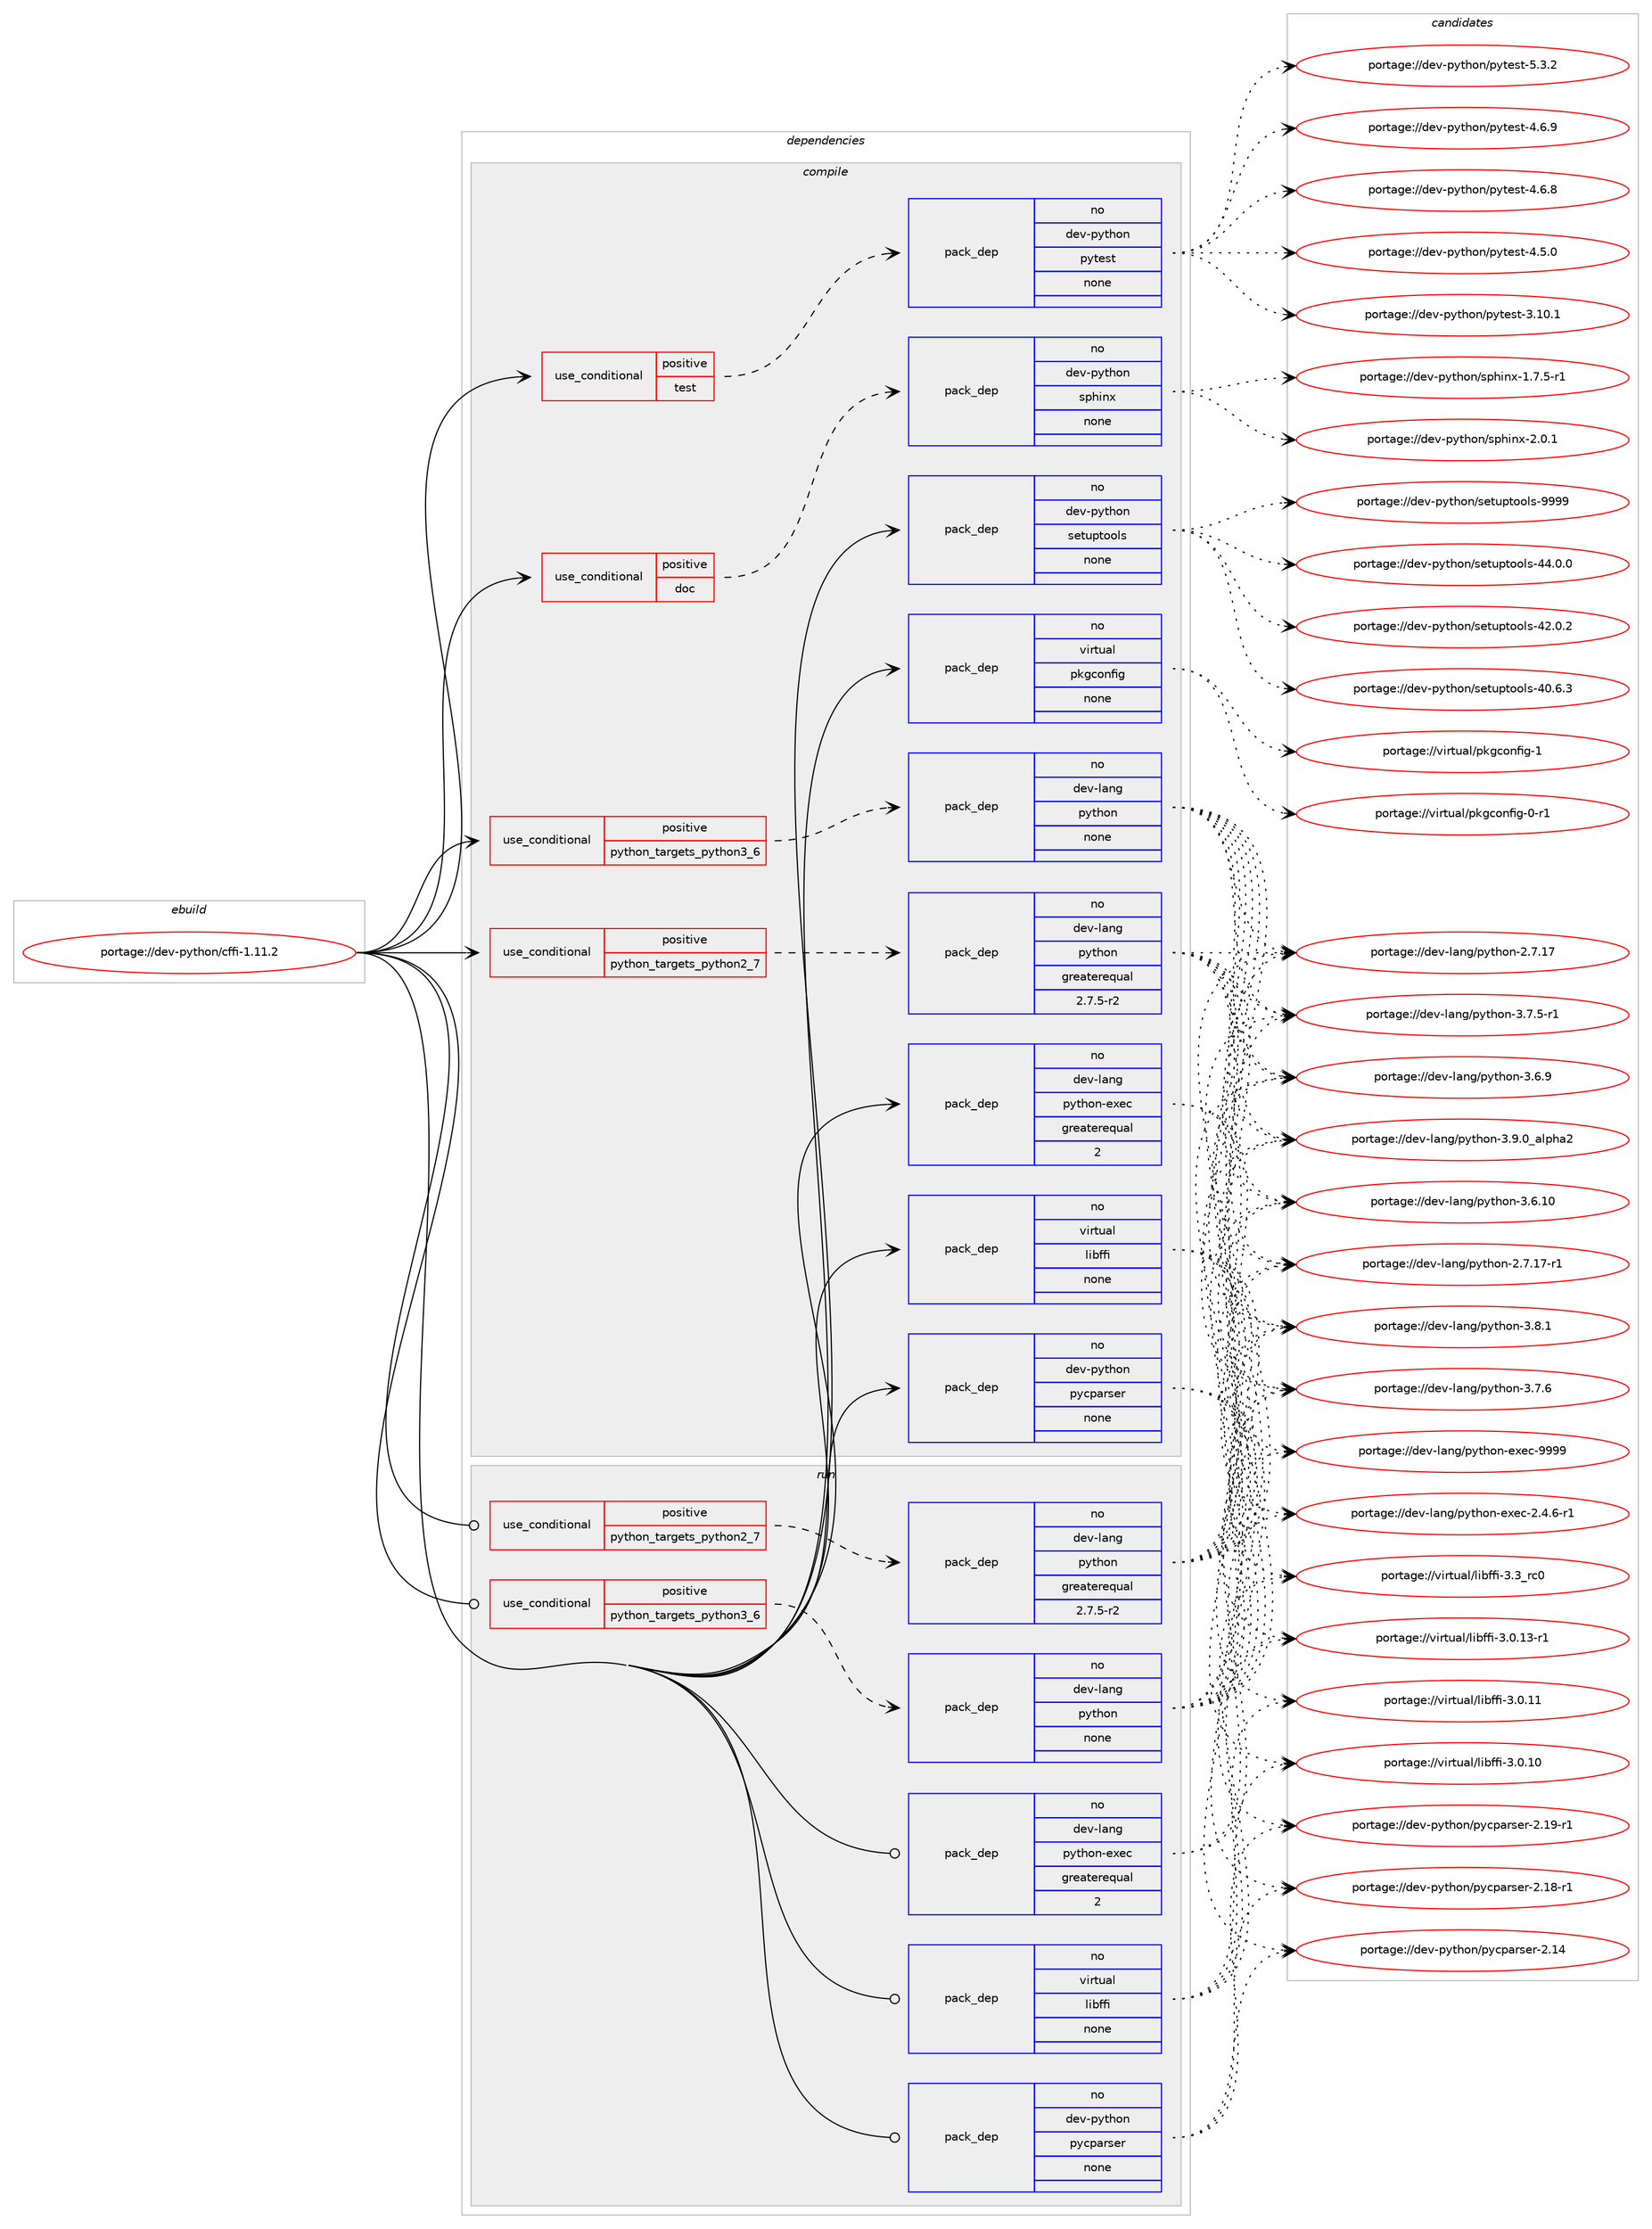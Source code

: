 digraph prolog {

# *************
# Graph options
# *************

newrank=true;
concentrate=true;
compound=true;
graph [rankdir=LR,fontname=Helvetica,fontsize=10,ranksep=1.5];#, ranksep=2.5, nodesep=0.2];
edge  [arrowhead=vee];
node  [fontname=Helvetica,fontsize=10];

# **********
# The ebuild
# **********

subgraph cluster_leftcol {
color=gray;
label=<<i>ebuild</i>>;
id [label="portage://dev-python/cffi-1.11.2", color=red, width=4, href="../dev-python/cffi-1.11.2.svg"];
}

# ****************
# The dependencies
# ****************

subgraph cluster_midcol {
color=gray;
label=<<i>dependencies</i>>;
subgraph cluster_compile {
fillcolor="#eeeeee";
style=filled;
label=<<i>compile</i>>;
subgraph cond117944 {
dependency467694 [label=<<TABLE BORDER="0" CELLBORDER="1" CELLSPACING="0" CELLPADDING="4"><TR><TD ROWSPAN="3" CELLPADDING="10">use_conditional</TD></TR><TR><TD>positive</TD></TR><TR><TD>doc</TD></TR></TABLE>>, shape=none, color=red];
subgraph pack344743 {
dependency467695 [label=<<TABLE BORDER="0" CELLBORDER="1" CELLSPACING="0" CELLPADDING="4" WIDTH="220"><TR><TD ROWSPAN="6" CELLPADDING="30">pack_dep</TD></TR><TR><TD WIDTH="110">no</TD></TR><TR><TD>dev-python</TD></TR><TR><TD>sphinx</TD></TR><TR><TD>none</TD></TR><TR><TD></TD></TR></TABLE>>, shape=none, color=blue];
}
dependency467694:e -> dependency467695:w [weight=20,style="dashed",arrowhead="vee"];
}
id:e -> dependency467694:w [weight=20,style="solid",arrowhead="vee"];
subgraph cond117945 {
dependency467696 [label=<<TABLE BORDER="0" CELLBORDER="1" CELLSPACING="0" CELLPADDING="4"><TR><TD ROWSPAN="3" CELLPADDING="10">use_conditional</TD></TR><TR><TD>positive</TD></TR><TR><TD>python_targets_python2_7</TD></TR></TABLE>>, shape=none, color=red];
subgraph pack344744 {
dependency467697 [label=<<TABLE BORDER="0" CELLBORDER="1" CELLSPACING="0" CELLPADDING="4" WIDTH="220"><TR><TD ROWSPAN="6" CELLPADDING="30">pack_dep</TD></TR><TR><TD WIDTH="110">no</TD></TR><TR><TD>dev-lang</TD></TR><TR><TD>python</TD></TR><TR><TD>greaterequal</TD></TR><TR><TD>2.7.5-r2</TD></TR></TABLE>>, shape=none, color=blue];
}
dependency467696:e -> dependency467697:w [weight=20,style="dashed",arrowhead="vee"];
}
id:e -> dependency467696:w [weight=20,style="solid",arrowhead="vee"];
subgraph cond117946 {
dependency467698 [label=<<TABLE BORDER="0" CELLBORDER="1" CELLSPACING="0" CELLPADDING="4"><TR><TD ROWSPAN="3" CELLPADDING="10">use_conditional</TD></TR><TR><TD>positive</TD></TR><TR><TD>python_targets_python3_6</TD></TR></TABLE>>, shape=none, color=red];
subgraph pack344745 {
dependency467699 [label=<<TABLE BORDER="0" CELLBORDER="1" CELLSPACING="0" CELLPADDING="4" WIDTH="220"><TR><TD ROWSPAN="6" CELLPADDING="30">pack_dep</TD></TR><TR><TD WIDTH="110">no</TD></TR><TR><TD>dev-lang</TD></TR><TR><TD>python</TD></TR><TR><TD>none</TD></TR><TR><TD></TD></TR></TABLE>>, shape=none, color=blue];
}
dependency467698:e -> dependency467699:w [weight=20,style="dashed",arrowhead="vee"];
}
id:e -> dependency467698:w [weight=20,style="solid",arrowhead="vee"];
subgraph cond117947 {
dependency467700 [label=<<TABLE BORDER="0" CELLBORDER="1" CELLSPACING="0" CELLPADDING="4"><TR><TD ROWSPAN="3" CELLPADDING="10">use_conditional</TD></TR><TR><TD>positive</TD></TR><TR><TD>test</TD></TR></TABLE>>, shape=none, color=red];
subgraph pack344746 {
dependency467701 [label=<<TABLE BORDER="0" CELLBORDER="1" CELLSPACING="0" CELLPADDING="4" WIDTH="220"><TR><TD ROWSPAN="6" CELLPADDING="30">pack_dep</TD></TR><TR><TD WIDTH="110">no</TD></TR><TR><TD>dev-python</TD></TR><TR><TD>pytest</TD></TR><TR><TD>none</TD></TR><TR><TD></TD></TR></TABLE>>, shape=none, color=blue];
}
dependency467700:e -> dependency467701:w [weight=20,style="dashed",arrowhead="vee"];
}
id:e -> dependency467700:w [weight=20,style="solid",arrowhead="vee"];
subgraph pack344747 {
dependency467702 [label=<<TABLE BORDER="0" CELLBORDER="1" CELLSPACING="0" CELLPADDING="4" WIDTH="220"><TR><TD ROWSPAN="6" CELLPADDING="30">pack_dep</TD></TR><TR><TD WIDTH="110">no</TD></TR><TR><TD>dev-lang</TD></TR><TR><TD>python-exec</TD></TR><TR><TD>greaterequal</TD></TR><TR><TD>2</TD></TR></TABLE>>, shape=none, color=blue];
}
id:e -> dependency467702:w [weight=20,style="solid",arrowhead="vee"];
subgraph pack344748 {
dependency467703 [label=<<TABLE BORDER="0" CELLBORDER="1" CELLSPACING="0" CELLPADDING="4" WIDTH="220"><TR><TD ROWSPAN="6" CELLPADDING="30">pack_dep</TD></TR><TR><TD WIDTH="110">no</TD></TR><TR><TD>dev-python</TD></TR><TR><TD>pycparser</TD></TR><TR><TD>none</TD></TR><TR><TD></TD></TR></TABLE>>, shape=none, color=blue];
}
id:e -> dependency467703:w [weight=20,style="solid",arrowhead="vee"];
subgraph pack344749 {
dependency467704 [label=<<TABLE BORDER="0" CELLBORDER="1" CELLSPACING="0" CELLPADDING="4" WIDTH="220"><TR><TD ROWSPAN="6" CELLPADDING="30">pack_dep</TD></TR><TR><TD WIDTH="110">no</TD></TR><TR><TD>dev-python</TD></TR><TR><TD>setuptools</TD></TR><TR><TD>none</TD></TR><TR><TD></TD></TR></TABLE>>, shape=none, color=blue];
}
id:e -> dependency467704:w [weight=20,style="solid",arrowhead="vee"];
subgraph pack344750 {
dependency467705 [label=<<TABLE BORDER="0" CELLBORDER="1" CELLSPACING="0" CELLPADDING="4" WIDTH="220"><TR><TD ROWSPAN="6" CELLPADDING="30">pack_dep</TD></TR><TR><TD WIDTH="110">no</TD></TR><TR><TD>virtual</TD></TR><TR><TD>libffi</TD></TR><TR><TD>none</TD></TR><TR><TD></TD></TR></TABLE>>, shape=none, color=blue];
}
id:e -> dependency467705:w [weight=20,style="solid",arrowhead="vee"];
subgraph pack344751 {
dependency467706 [label=<<TABLE BORDER="0" CELLBORDER="1" CELLSPACING="0" CELLPADDING="4" WIDTH="220"><TR><TD ROWSPAN="6" CELLPADDING="30">pack_dep</TD></TR><TR><TD WIDTH="110">no</TD></TR><TR><TD>virtual</TD></TR><TR><TD>pkgconfig</TD></TR><TR><TD>none</TD></TR><TR><TD></TD></TR></TABLE>>, shape=none, color=blue];
}
id:e -> dependency467706:w [weight=20,style="solid",arrowhead="vee"];
}
subgraph cluster_compileandrun {
fillcolor="#eeeeee";
style=filled;
label=<<i>compile and run</i>>;
}
subgraph cluster_run {
fillcolor="#eeeeee";
style=filled;
label=<<i>run</i>>;
subgraph cond117948 {
dependency467707 [label=<<TABLE BORDER="0" CELLBORDER="1" CELLSPACING="0" CELLPADDING="4"><TR><TD ROWSPAN="3" CELLPADDING="10">use_conditional</TD></TR><TR><TD>positive</TD></TR><TR><TD>python_targets_python2_7</TD></TR></TABLE>>, shape=none, color=red];
subgraph pack344752 {
dependency467708 [label=<<TABLE BORDER="0" CELLBORDER="1" CELLSPACING="0" CELLPADDING="4" WIDTH="220"><TR><TD ROWSPAN="6" CELLPADDING="30">pack_dep</TD></TR><TR><TD WIDTH="110">no</TD></TR><TR><TD>dev-lang</TD></TR><TR><TD>python</TD></TR><TR><TD>greaterequal</TD></TR><TR><TD>2.7.5-r2</TD></TR></TABLE>>, shape=none, color=blue];
}
dependency467707:e -> dependency467708:w [weight=20,style="dashed",arrowhead="vee"];
}
id:e -> dependency467707:w [weight=20,style="solid",arrowhead="odot"];
subgraph cond117949 {
dependency467709 [label=<<TABLE BORDER="0" CELLBORDER="1" CELLSPACING="0" CELLPADDING="4"><TR><TD ROWSPAN="3" CELLPADDING="10">use_conditional</TD></TR><TR><TD>positive</TD></TR><TR><TD>python_targets_python3_6</TD></TR></TABLE>>, shape=none, color=red];
subgraph pack344753 {
dependency467710 [label=<<TABLE BORDER="0" CELLBORDER="1" CELLSPACING="0" CELLPADDING="4" WIDTH="220"><TR><TD ROWSPAN="6" CELLPADDING="30">pack_dep</TD></TR><TR><TD WIDTH="110">no</TD></TR><TR><TD>dev-lang</TD></TR><TR><TD>python</TD></TR><TR><TD>none</TD></TR><TR><TD></TD></TR></TABLE>>, shape=none, color=blue];
}
dependency467709:e -> dependency467710:w [weight=20,style="dashed",arrowhead="vee"];
}
id:e -> dependency467709:w [weight=20,style="solid",arrowhead="odot"];
subgraph pack344754 {
dependency467711 [label=<<TABLE BORDER="0" CELLBORDER="1" CELLSPACING="0" CELLPADDING="4" WIDTH="220"><TR><TD ROWSPAN="6" CELLPADDING="30">pack_dep</TD></TR><TR><TD WIDTH="110">no</TD></TR><TR><TD>dev-lang</TD></TR><TR><TD>python-exec</TD></TR><TR><TD>greaterequal</TD></TR><TR><TD>2</TD></TR></TABLE>>, shape=none, color=blue];
}
id:e -> dependency467711:w [weight=20,style="solid",arrowhead="odot"];
subgraph pack344755 {
dependency467712 [label=<<TABLE BORDER="0" CELLBORDER="1" CELLSPACING="0" CELLPADDING="4" WIDTH="220"><TR><TD ROWSPAN="6" CELLPADDING="30">pack_dep</TD></TR><TR><TD WIDTH="110">no</TD></TR><TR><TD>dev-python</TD></TR><TR><TD>pycparser</TD></TR><TR><TD>none</TD></TR><TR><TD></TD></TR></TABLE>>, shape=none, color=blue];
}
id:e -> dependency467712:w [weight=20,style="solid",arrowhead="odot"];
subgraph pack344756 {
dependency467713 [label=<<TABLE BORDER="0" CELLBORDER="1" CELLSPACING="0" CELLPADDING="4" WIDTH="220"><TR><TD ROWSPAN="6" CELLPADDING="30">pack_dep</TD></TR><TR><TD WIDTH="110">no</TD></TR><TR><TD>virtual</TD></TR><TR><TD>libffi</TD></TR><TR><TD>none</TD></TR><TR><TD></TD></TR></TABLE>>, shape=none, color=blue];
}
id:e -> dependency467713:w [weight=20,style="solid",arrowhead="odot"];
}
}

# **************
# The candidates
# **************

subgraph cluster_choices {
rank=same;
color=gray;
label=<<i>candidates</i>>;

subgraph choice344743 {
color=black;
nodesep=1;
choice1001011184511212111610411111047115112104105110120455046484649 [label="portage://dev-python/sphinx-2.0.1", color=red, width=4,href="../dev-python/sphinx-2.0.1.svg"];
choice10010111845112121116104111110471151121041051101204549465546534511449 [label="portage://dev-python/sphinx-1.7.5-r1", color=red, width=4,href="../dev-python/sphinx-1.7.5-r1.svg"];
dependency467695:e -> choice1001011184511212111610411111047115112104105110120455046484649:w [style=dotted,weight="100"];
dependency467695:e -> choice10010111845112121116104111110471151121041051101204549465546534511449:w [style=dotted,weight="100"];
}
subgraph choice344744 {
color=black;
nodesep=1;
choice10010111845108971101034711212111610411111045514657464895971081121049750 [label="portage://dev-lang/python-3.9.0_alpha2", color=red, width=4,href="../dev-lang/python-3.9.0_alpha2.svg"];
choice100101118451089711010347112121116104111110455146564649 [label="portage://dev-lang/python-3.8.1", color=red, width=4,href="../dev-lang/python-3.8.1.svg"];
choice100101118451089711010347112121116104111110455146554654 [label="portage://dev-lang/python-3.7.6", color=red, width=4,href="../dev-lang/python-3.7.6.svg"];
choice1001011184510897110103471121211161041111104551465546534511449 [label="portage://dev-lang/python-3.7.5-r1", color=red, width=4,href="../dev-lang/python-3.7.5-r1.svg"];
choice100101118451089711010347112121116104111110455146544657 [label="portage://dev-lang/python-3.6.9", color=red, width=4,href="../dev-lang/python-3.6.9.svg"];
choice10010111845108971101034711212111610411111045514654464948 [label="portage://dev-lang/python-3.6.10", color=red, width=4,href="../dev-lang/python-3.6.10.svg"];
choice100101118451089711010347112121116104111110455046554649554511449 [label="portage://dev-lang/python-2.7.17-r1", color=red, width=4,href="../dev-lang/python-2.7.17-r1.svg"];
choice10010111845108971101034711212111610411111045504655464955 [label="portage://dev-lang/python-2.7.17", color=red, width=4,href="../dev-lang/python-2.7.17.svg"];
dependency467697:e -> choice10010111845108971101034711212111610411111045514657464895971081121049750:w [style=dotted,weight="100"];
dependency467697:e -> choice100101118451089711010347112121116104111110455146564649:w [style=dotted,weight="100"];
dependency467697:e -> choice100101118451089711010347112121116104111110455146554654:w [style=dotted,weight="100"];
dependency467697:e -> choice1001011184510897110103471121211161041111104551465546534511449:w [style=dotted,weight="100"];
dependency467697:e -> choice100101118451089711010347112121116104111110455146544657:w [style=dotted,weight="100"];
dependency467697:e -> choice10010111845108971101034711212111610411111045514654464948:w [style=dotted,weight="100"];
dependency467697:e -> choice100101118451089711010347112121116104111110455046554649554511449:w [style=dotted,weight="100"];
dependency467697:e -> choice10010111845108971101034711212111610411111045504655464955:w [style=dotted,weight="100"];
}
subgraph choice344745 {
color=black;
nodesep=1;
choice10010111845108971101034711212111610411111045514657464895971081121049750 [label="portage://dev-lang/python-3.9.0_alpha2", color=red, width=4,href="../dev-lang/python-3.9.0_alpha2.svg"];
choice100101118451089711010347112121116104111110455146564649 [label="portage://dev-lang/python-3.8.1", color=red, width=4,href="../dev-lang/python-3.8.1.svg"];
choice100101118451089711010347112121116104111110455146554654 [label="portage://dev-lang/python-3.7.6", color=red, width=4,href="../dev-lang/python-3.7.6.svg"];
choice1001011184510897110103471121211161041111104551465546534511449 [label="portage://dev-lang/python-3.7.5-r1", color=red, width=4,href="../dev-lang/python-3.7.5-r1.svg"];
choice100101118451089711010347112121116104111110455146544657 [label="portage://dev-lang/python-3.6.9", color=red, width=4,href="../dev-lang/python-3.6.9.svg"];
choice10010111845108971101034711212111610411111045514654464948 [label="portage://dev-lang/python-3.6.10", color=red, width=4,href="../dev-lang/python-3.6.10.svg"];
choice100101118451089711010347112121116104111110455046554649554511449 [label="portage://dev-lang/python-2.7.17-r1", color=red, width=4,href="../dev-lang/python-2.7.17-r1.svg"];
choice10010111845108971101034711212111610411111045504655464955 [label="portage://dev-lang/python-2.7.17", color=red, width=4,href="../dev-lang/python-2.7.17.svg"];
dependency467699:e -> choice10010111845108971101034711212111610411111045514657464895971081121049750:w [style=dotted,weight="100"];
dependency467699:e -> choice100101118451089711010347112121116104111110455146564649:w [style=dotted,weight="100"];
dependency467699:e -> choice100101118451089711010347112121116104111110455146554654:w [style=dotted,weight="100"];
dependency467699:e -> choice1001011184510897110103471121211161041111104551465546534511449:w [style=dotted,weight="100"];
dependency467699:e -> choice100101118451089711010347112121116104111110455146544657:w [style=dotted,weight="100"];
dependency467699:e -> choice10010111845108971101034711212111610411111045514654464948:w [style=dotted,weight="100"];
dependency467699:e -> choice100101118451089711010347112121116104111110455046554649554511449:w [style=dotted,weight="100"];
dependency467699:e -> choice10010111845108971101034711212111610411111045504655464955:w [style=dotted,weight="100"];
}
subgraph choice344746 {
color=black;
nodesep=1;
choice1001011184511212111610411111047112121116101115116455346514650 [label="portage://dev-python/pytest-5.3.2", color=red, width=4,href="../dev-python/pytest-5.3.2.svg"];
choice1001011184511212111610411111047112121116101115116455246544657 [label="portage://dev-python/pytest-4.6.9", color=red, width=4,href="../dev-python/pytest-4.6.9.svg"];
choice1001011184511212111610411111047112121116101115116455246544656 [label="portage://dev-python/pytest-4.6.8", color=red, width=4,href="../dev-python/pytest-4.6.8.svg"];
choice1001011184511212111610411111047112121116101115116455246534648 [label="portage://dev-python/pytest-4.5.0", color=red, width=4,href="../dev-python/pytest-4.5.0.svg"];
choice100101118451121211161041111104711212111610111511645514649484649 [label="portage://dev-python/pytest-3.10.1", color=red, width=4,href="../dev-python/pytest-3.10.1.svg"];
dependency467701:e -> choice1001011184511212111610411111047112121116101115116455346514650:w [style=dotted,weight="100"];
dependency467701:e -> choice1001011184511212111610411111047112121116101115116455246544657:w [style=dotted,weight="100"];
dependency467701:e -> choice1001011184511212111610411111047112121116101115116455246544656:w [style=dotted,weight="100"];
dependency467701:e -> choice1001011184511212111610411111047112121116101115116455246534648:w [style=dotted,weight="100"];
dependency467701:e -> choice100101118451121211161041111104711212111610111511645514649484649:w [style=dotted,weight="100"];
}
subgraph choice344747 {
color=black;
nodesep=1;
choice10010111845108971101034711212111610411111045101120101994557575757 [label="portage://dev-lang/python-exec-9999", color=red, width=4,href="../dev-lang/python-exec-9999.svg"];
choice10010111845108971101034711212111610411111045101120101994550465246544511449 [label="portage://dev-lang/python-exec-2.4.6-r1", color=red, width=4,href="../dev-lang/python-exec-2.4.6-r1.svg"];
dependency467702:e -> choice10010111845108971101034711212111610411111045101120101994557575757:w [style=dotted,weight="100"];
dependency467702:e -> choice10010111845108971101034711212111610411111045101120101994550465246544511449:w [style=dotted,weight="100"];
}
subgraph choice344748 {
color=black;
nodesep=1;
choice1001011184511212111610411111047112121991129711411510111445504649574511449 [label="portage://dev-python/pycparser-2.19-r1", color=red, width=4,href="../dev-python/pycparser-2.19-r1.svg"];
choice1001011184511212111610411111047112121991129711411510111445504649564511449 [label="portage://dev-python/pycparser-2.18-r1", color=red, width=4,href="../dev-python/pycparser-2.18-r1.svg"];
choice100101118451121211161041111104711212199112971141151011144550464952 [label="portage://dev-python/pycparser-2.14", color=red, width=4,href="../dev-python/pycparser-2.14.svg"];
dependency467703:e -> choice1001011184511212111610411111047112121991129711411510111445504649574511449:w [style=dotted,weight="100"];
dependency467703:e -> choice1001011184511212111610411111047112121991129711411510111445504649564511449:w [style=dotted,weight="100"];
dependency467703:e -> choice100101118451121211161041111104711212199112971141151011144550464952:w [style=dotted,weight="100"];
}
subgraph choice344749 {
color=black;
nodesep=1;
choice10010111845112121116104111110471151011161171121161111111081154557575757 [label="portage://dev-python/setuptools-9999", color=red, width=4,href="../dev-python/setuptools-9999.svg"];
choice100101118451121211161041111104711510111611711211611111110811545525246484648 [label="portage://dev-python/setuptools-44.0.0", color=red, width=4,href="../dev-python/setuptools-44.0.0.svg"];
choice100101118451121211161041111104711510111611711211611111110811545525046484650 [label="portage://dev-python/setuptools-42.0.2", color=red, width=4,href="../dev-python/setuptools-42.0.2.svg"];
choice100101118451121211161041111104711510111611711211611111110811545524846544651 [label="portage://dev-python/setuptools-40.6.3", color=red, width=4,href="../dev-python/setuptools-40.6.3.svg"];
dependency467704:e -> choice10010111845112121116104111110471151011161171121161111111081154557575757:w [style=dotted,weight="100"];
dependency467704:e -> choice100101118451121211161041111104711510111611711211611111110811545525246484648:w [style=dotted,weight="100"];
dependency467704:e -> choice100101118451121211161041111104711510111611711211611111110811545525046484650:w [style=dotted,weight="100"];
dependency467704:e -> choice100101118451121211161041111104711510111611711211611111110811545524846544651:w [style=dotted,weight="100"];
}
subgraph choice344750 {
color=black;
nodesep=1;
choice11810511411611797108471081059810210210545514651951149948 [label="portage://virtual/libffi-3.3_rc0", color=red, width=4,href="../virtual/libffi-3.3_rc0.svg"];
choice118105114116117971084710810598102102105455146484649514511449 [label="portage://virtual/libffi-3.0.13-r1", color=red, width=4,href="../virtual/libffi-3.0.13-r1.svg"];
choice11810511411611797108471081059810210210545514648464949 [label="portage://virtual/libffi-3.0.11", color=red, width=4,href="../virtual/libffi-3.0.11.svg"];
choice11810511411611797108471081059810210210545514648464948 [label="portage://virtual/libffi-3.0.10", color=red, width=4,href="../virtual/libffi-3.0.10.svg"];
dependency467705:e -> choice11810511411611797108471081059810210210545514651951149948:w [style=dotted,weight="100"];
dependency467705:e -> choice118105114116117971084710810598102102105455146484649514511449:w [style=dotted,weight="100"];
dependency467705:e -> choice11810511411611797108471081059810210210545514648464949:w [style=dotted,weight="100"];
dependency467705:e -> choice11810511411611797108471081059810210210545514648464948:w [style=dotted,weight="100"];
}
subgraph choice344751 {
color=black;
nodesep=1;
choice1181051141161179710847112107103991111101021051034549 [label="portage://virtual/pkgconfig-1", color=red, width=4,href="../virtual/pkgconfig-1.svg"];
choice11810511411611797108471121071039911111010210510345484511449 [label="portage://virtual/pkgconfig-0-r1", color=red, width=4,href="../virtual/pkgconfig-0-r1.svg"];
dependency467706:e -> choice1181051141161179710847112107103991111101021051034549:w [style=dotted,weight="100"];
dependency467706:e -> choice11810511411611797108471121071039911111010210510345484511449:w [style=dotted,weight="100"];
}
subgraph choice344752 {
color=black;
nodesep=1;
choice10010111845108971101034711212111610411111045514657464895971081121049750 [label="portage://dev-lang/python-3.9.0_alpha2", color=red, width=4,href="../dev-lang/python-3.9.0_alpha2.svg"];
choice100101118451089711010347112121116104111110455146564649 [label="portage://dev-lang/python-3.8.1", color=red, width=4,href="../dev-lang/python-3.8.1.svg"];
choice100101118451089711010347112121116104111110455146554654 [label="portage://dev-lang/python-3.7.6", color=red, width=4,href="../dev-lang/python-3.7.6.svg"];
choice1001011184510897110103471121211161041111104551465546534511449 [label="portage://dev-lang/python-3.7.5-r1", color=red, width=4,href="../dev-lang/python-3.7.5-r1.svg"];
choice100101118451089711010347112121116104111110455146544657 [label="portage://dev-lang/python-3.6.9", color=red, width=4,href="../dev-lang/python-3.6.9.svg"];
choice10010111845108971101034711212111610411111045514654464948 [label="portage://dev-lang/python-3.6.10", color=red, width=4,href="../dev-lang/python-3.6.10.svg"];
choice100101118451089711010347112121116104111110455046554649554511449 [label="portage://dev-lang/python-2.7.17-r1", color=red, width=4,href="../dev-lang/python-2.7.17-r1.svg"];
choice10010111845108971101034711212111610411111045504655464955 [label="portage://dev-lang/python-2.7.17", color=red, width=4,href="../dev-lang/python-2.7.17.svg"];
dependency467708:e -> choice10010111845108971101034711212111610411111045514657464895971081121049750:w [style=dotted,weight="100"];
dependency467708:e -> choice100101118451089711010347112121116104111110455146564649:w [style=dotted,weight="100"];
dependency467708:e -> choice100101118451089711010347112121116104111110455146554654:w [style=dotted,weight="100"];
dependency467708:e -> choice1001011184510897110103471121211161041111104551465546534511449:w [style=dotted,weight="100"];
dependency467708:e -> choice100101118451089711010347112121116104111110455146544657:w [style=dotted,weight="100"];
dependency467708:e -> choice10010111845108971101034711212111610411111045514654464948:w [style=dotted,weight="100"];
dependency467708:e -> choice100101118451089711010347112121116104111110455046554649554511449:w [style=dotted,weight="100"];
dependency467708:e -> choice10010111845108971101034711212111610411111045504655464955:w [style=dotted,weight="100"];
}
subgraph choice344753 {
color=black;
nodesep=1;
choice10010111845108971101034711212111610411111045514657464895971081121049750 [label="portage://dev-lang/python-3.9.0_alpha2", color=red, width=4,href="../dev-lang/python-3.9.0_alpha2.svg"];
choice100101118451089711010347112121116104111110455146564649 [label="portage://dev-lang/python-3.8.1", color=red, width=4,href="../dev-lang/python-3.8.1.svg"];
choice100101118451089711010347112121116104111110455146554654 [label="portage://dev-lang/python-3.7.6", color=red, width=4,href="../dev-lang/python-3.7.6.svg"];
choice1001011184510897110103471121211161041111104551465546534511449 [label="portage://dev-lang/python-3.7.5-r1", color=red, width=4,href="../dev-lang/python-3.7.5-r1.svg"];
choice100101118451089711010347112121116104111110455146544657 [label="portage://dev-lang/python-3.6.9", color=red, width=4,href="../dev-lang/python-3.6.9.svg"];
choice10010111845108971101034711212111610411111045514654464948 [label="portage://dev-lang/python-3.6.10", color=red, width=4,href="../dev-lang/python-3.6.10.svg"];
choice100101118451089711010347112121116104111110455046554649554511449 [label="portage://dev-lang/python-2.7.17-r1", color=red, width=4,href="../dev-lang/python-2.7.17-r1.svg"];
choice10010111845108971101034711212111610411111045504655464955 [label="portage://dev-lang/python-2.7.17", color=red, width=4,href="../dev-lang/python-2.7.17.svg"];
dependency467710:e -> choice10010111845108971101034711212111610411111045514657464895971081121049750:w [style=dotted,weight="100"];
dependency467710:e -> choice100101118451089711010347112121116104111110455146564649:w [style=dotted,weight="100"];
dependency467710:e -> choice100101118451089711010347112121116104111110455146554654:w [style=dotted,weight="100"];
dependency467710:e -> choice1001011184510897110103471121211161041111104551465546534511449:w [style=dotted,weight="100"];
dependency467710:e -> choice100101118451089711010347112121116104111110455146544657:w [style=dotted,weight="100"];
dependency467710:e -> choice10010111845108971101034711212111610411111045514654464948:w [style=dotted,weight="100"];
dependency467710:e -> choice100101118451089711010347112121116104111110455046554649554511449:w [style=dotted,weight="100"];
dependency467710:e -> choice10010111845108971101034711212111610411111045504655464955:w [style=dotted,weight="100"];
}
subgraph choice344754 {
color=black;
nodesep=1;
choice10010111845108971101034711212111610411111045101120101994557575757 [label="portage://dev-lang/python-exec-9999", color=red, width=4,href="../dev-lang/python-exec-9999.svg"];
choice10010111845108971101034711212111610411111045101120101994550465246544511449 [label="portage://dev-lang/python-exec-2.4.6-r1", color=red, width=4,href="../dev-lang/python-exec-2.4.6-r1.svg"];
dependency467711:e -> choice10010111845108971101034711212111610411111045101120101994557575757:w [style=dotted,weight="100"];
dependency467711:e -> choice10010111845108971101034711212111610411111045101120101994550465246544511449:w [style=dotted,weight="100"];
}
subgraph choice344755 {
color=black;
nodesep=1;
choice1001011184511212111610411111047112121991129711411510111445504649574511449 [label="portage://dev-python/pycparser-2.19-r1", color=red, width=4,href="../dev-python/pycparser-2.19-r1.svg"];
choice1001011184511212111610411111047112121991129711411510111445504649564511449 [label="portage://dev-python/pycparser-2.18-r1", color=red, width=4,href="../dev-python/pycparser-2.18-r1.svg"];
choice100101118451121211161041111104711212199112971141151011144550464952 [label="portage://dev-python/pycparser-2.14", color=red, width=4,href="../dev-python/pycparser-2.14.svg"];
dependency467712:e -> choice1001011184511212111610411111047112121991129711411510111445504649574511449:w [style=dotted,weight="100"];
dependency467712:e -> choice1001011184511212111610411111047112121991129711411510111445504649564511449:w [style=dotted,weight="100"];
dependency467712:e -> choice100101118451121211161041111104711212199112971141151011144550464952:w [style=dotted,weight="100"];
}
subgraph choice344756 {
color=black;
nodesep=1;
choice11810511411611797108471081059810210210545514651951149948 [label="portage://virtual/libffi-3.3_rc0", color=red, width=4,href="../virtual/libffi-3.3_rc0.svg"];
choice118105114116117971084710810598102102105455146484649514511449 [label="portage://virtual/libffi-3.0.13-r1", color=red, width=4,href="../virtual/libffi-3.0.13-r1.svg"];
choice11810511411611797108471081059810210210545514648464949 [label="portage://virtual/libffi-3.0.11", color=red, width=4,href="../virtual/libffi-3.0.11.svg"];
choice11810511411611797108471081059810210210545514648464948 [label="portage://virtual/libffi-3.0.10", color=red, width=4,href="../virtual/libffi-3.0.10.svg"];
dependency467713:e -> choice11810511411611797108471081059810210210545514651951149948:w [style=dotted,weight="100"];
dependency467713:e -> choice118105114116117971084710810598102102105455146484649514511449:w [style=dotted,weight="100"];
dependency467713:e -> choice11810511411611797108471081059810210210545514648464949:w [style=dotted,weight="100"];
dependency467713:e -> choice11810511411611797108471081059810210210545514648464948:w [style=dotted,weight="100"];
}
}

}
